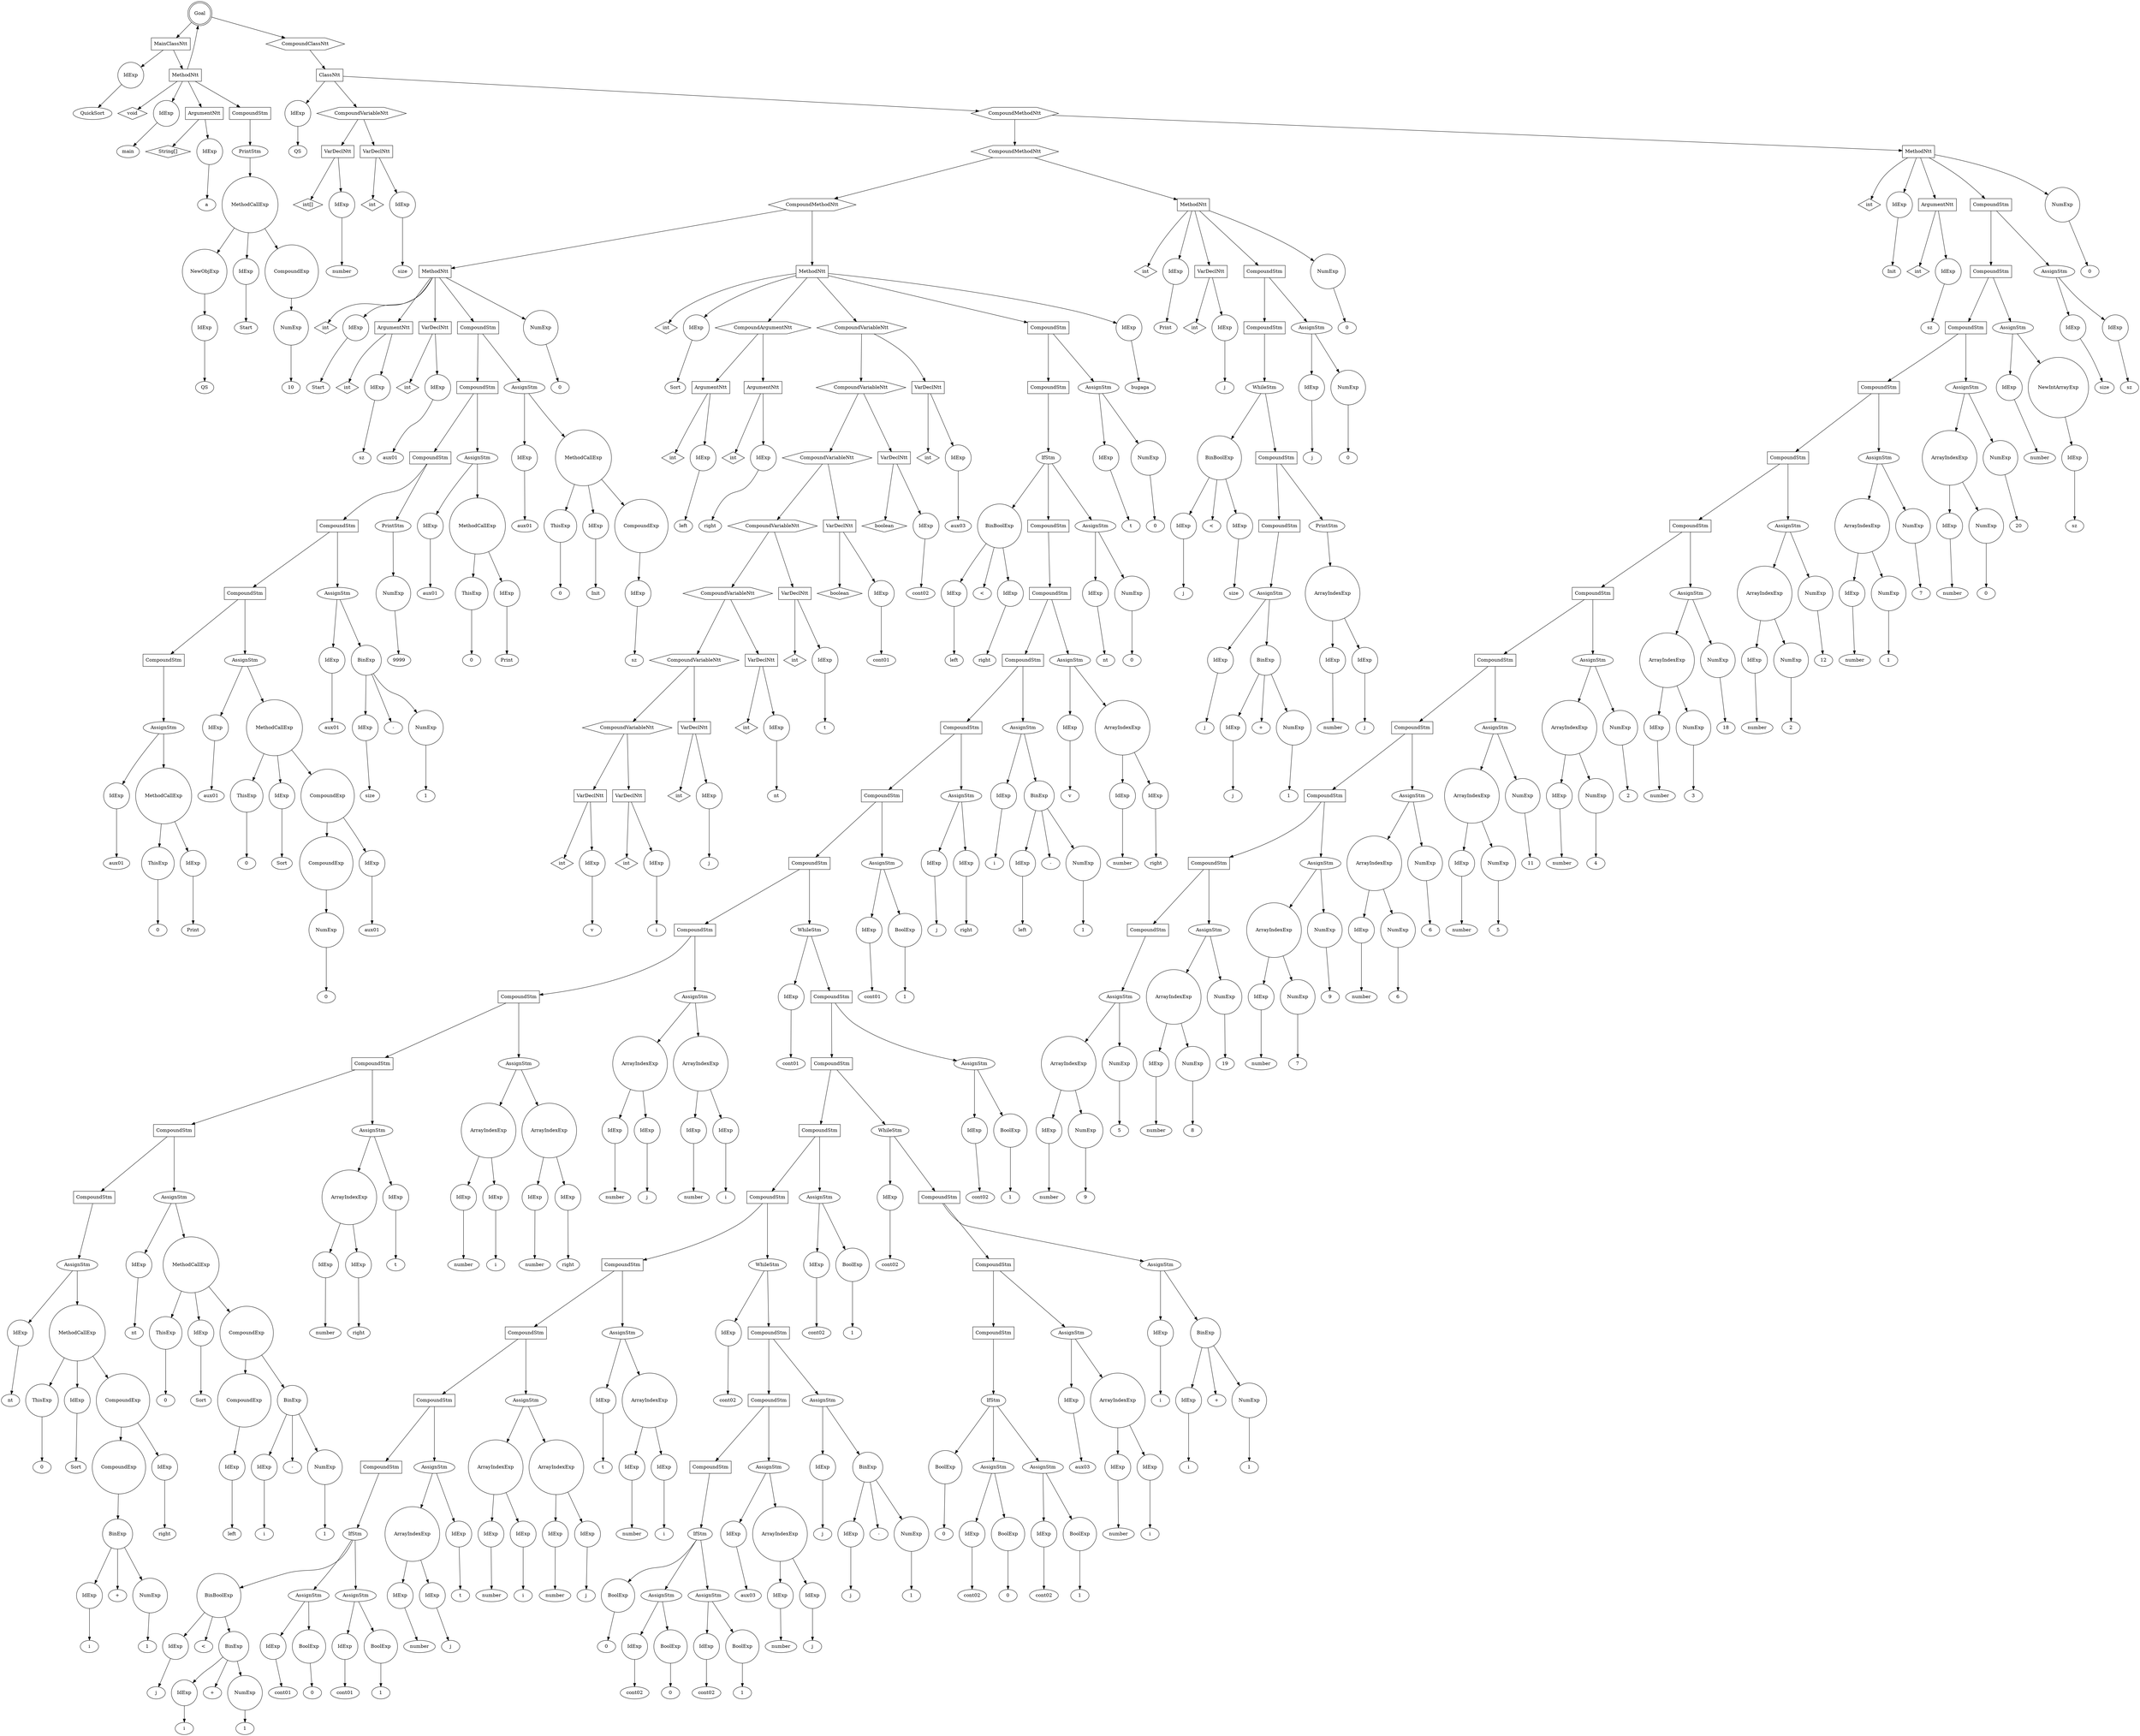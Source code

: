 digraph my_graph {
-1261416560;
-1261416560[label = "Goal", shape = "doublecircle"];
-1261416560->-1261434512;
-1261434512[label = "MainClassNtt", shape = "box"];
-1261434512->-1261434080
-1261434080[label = "IdExp", shape = "circle"];
-1261434080->-1261434064;
-1261434064[label = "QuickSort"];
-1261434512->-1250949296;
-1250949296[label = "MethodNtt", shape = "box"];
-1250949296->-1261434560;
-1261434560[label = "void", shape = "diamond" ];
-1250949296->-1261434608
-1261434608[label = "IdExp", shape = "circle"];
-1261434608->-1261434592;
-1261434592[label = "main"];
-1250949296->-1261434704;
-1261434704[label = "ArgumentNtt", shape = "box"];
-1261434704->-1261434656;
-1261434656[label = "String[]", shape = "diamond" ];
-1261434704->-1261434128
-1261434128[label = "IdExp", shape = "circle"];
-1261434128->-1261434112;
-1261434112[label = "a"];
-1250949296->-1261434464;
-1261434464[label = "CompoundStm", shape = "polygon"];
-1261434464->-1259338736;
-1259338736[label = "PrintStm", shape = "ellipse"];
-1259338736->-1261434416
-1261434416[label = "MethodCallExp", shape = "circle"];
-1261434416->-1261434224
-1261434224[label = "NewObjExp", shape = "circle"];
-1261434224->-1261434176
-1261434176[label = "IdExp", shape = "circle"];
-1261434176->-1261434160;
-1261434160[label = "QS"];
-1261434416->-1261434272
-1261434272[label = "IdExp", shape = "circle"];
-1261434272->-1261434256;
-1261434256[label = "Start"];
-1261434416->-1261434368;
-1261434368[label = "CompoundExp", shape = "circle"];
-1261434368->-1261434320
-1261434320[label = "NumExp", shape = "circle"];
-1261434320->-1261434304;
-1261434304[label = "10"];
-1250949296->-1261416560->-1261416512;
-1261416512[label = "CompoundClassNtt", shape = "hexagon"];
-1261416512->-1261416464;
-1261416464[label = "ClassNtt", shape = "box"];
-1261416464->-1261434896
-1261434896[label = "IdExp", shape = "circle"];
-1261434896->-1261434880;
-1261434880[label = "QS"];
-1261416464->-1261435280;
-1261435280[label = "CompoundVariableNtt", shape = "hexagon"];
-1261435280->-1261435040;
-1261435040[label = "VarDeclNtt", shape = "box"];
-1261435040->-1261434944;
-1261434944[label = "int[]", shape = "diamond" ];
-1261435040->-1261434992
-1261434992[label = "IdExp", shape = "circle"];
-1261434992->-1261434976;
-1261434976[label = "number"];
-1261435280->-1261435232;
-1261435232[label = "VarDeclNtt", shape = "box"];
-1261435232->-1261435136;
-1261435136[label = "int", shape = "diamond" ];
-1261435232->-1261435184
-1261435184[label = "IdExp", shape = "circle"];
-1261435184->-1261435168;
-1261435168[label = "size"];
-1261416464->-1261416416;
-1261416416[label = "CompoundMethodNtt", shape = "hexagon"];
-1261416416->-1261418864;
-1261418864[label = "CompoundMethodNtt", shape = "hexagon"];
-1261418864->-1261423712;
-1261423712[label = "CompoundMethodNtt", shape = "hexagon"];
-1261423712->-1250949808;
-1250949808[label = "MethodNtt", shape = "box"];
-1250949808->-1261435328;
-1261435328[label = "int", shape = "diamond" ];
-1250949808->-1261435376
-1261435376[label = "IdExp", shape = "circle"];
-1261435376->-1261435360;
-1261435360[label = "Start"];
-1250949808->-1261435520;
-1261435520[label = "ArgumentNtt", shape = "box"];
-1261435520->-1261435424;
-1261435424[label = "int", shape = "diamond" ];
-1261435520->-1261435472
-1261435472[label = "IdExp", shape = "circle"];
-1261435472->-1261435456;
-1261435456[label = "sz"];
-1250949808->-1261435712;
-1261435712[label = "VarDeclNtt", shape = "box"];
-1261435712->-1261435616;
-1261435616[label = "int", shape = "diamond" ];
-1261435712->-1261435664
-1261435664[label = "IdExp", shape = "circle"];
-1261435664->-1261435648;
-1261435648[label = "aux01"];
-1250949808->-1261431440;
-1261431440[label = "CompoundStm", shape = "polygon"];
-1261431440->-1261431392;
-1261431392[label = "CompoundStm", shape = "polygon"];
-1261431392->-1261431344;
-1261431344[label = "CompoundStm", shape = "polygon"];
-1261431344->-1261431296;
-1261431296[label = "CompoundStm", shape = "polygon"];
-1261431296->-1261431248;
-1261431248[label = "CompoundStm", shape = "polygon"];
-1261431248->-1261431200;
-1261431200[label = "CompoundStm", shape = "polygon"];
-1261431200->-1261431152;
-1261431152[label = "AssignStm", shape = "ellipse"];
-1261431152->-1261430960
-1261430960[label = "IdExp", shape = "circle"];
-1261430960->-1261430944;
-1261430944[label = "aux01"];
-1261431152->-1261431104
-1261431104[label = "MethodCallExp", shape = "circle"];
-1261431104->-1261431008
-1261431008[label = "ThisExp", shape = "circle"];
-1261431008->-1261430992;
-1261430992[label = "0"];
-1261431104->-1261431056
-1261431056[label = "IdExp", shape = "circle"];
-1261431056->-1261431040;
-1261431040[label = "Print"];
-1261431248->-1261430912;
-1261430912[label = "AssignStm", shape = "ellipse"];
-1261430912->-1261436672
-1261436672[label = "IdExp", shape = "circle"];
-1261436672->-1261436656;
-1261436656[label = "aux01"];
-1261430912->-1261430864
-1261430864[label = "MethodCallExp", shape = "circle"];
-1261430864->-1261436720
-1261436720[label = "ThisExp", shape = "circle"];
-1261436720->-1261436704;
-1261436704[label = "0"];
-1261430864->-1261436768
-1261436768[label = "IdExp", shape = "circle"];
-1261436768->-1261436752;
-1261436752[label = "Sort"];
-1261430864->-1261430816;
-1261430816[label = "CompoundExp", shape = "circle"];
-1261430816->-1261436864;
-1261436864[label = "CompoundExp", shape = "circle"];
-1261436864->-1261436816
-1261436816[label = "NumExp", shape = "circle"];
-1261436816->-1261436800;
-1261436800[label = "0"];
-1261430816->-1261436912
-1261436912[label = "IdExp", shape = "circle"];
-1261436912->-1261436896;
-1261436896[label = "aux01"];
-1261431296->-1261436624;
-1261436624[label = "AssignStm", shape = "ellipse"];
-1261436624->-1261436432
-1261436432[label = "IdExp", shape = "circle"];
-1261436432->-1261436416;
-1261436416[label = "aux01"];
-1261436624->-1261436576;
-1261436576[label = "BinExp", shape = "circle"];
-1261436576->-1261436480
-1261436480[label = "IdExp", shape = "circle"];
-1261436480->-1261436464;
-1261436464[label = "size"];
-1261436576->-1261436552;
-1261436552[label = "-" ];
-1261436576->-1261436528
-1261436528[label = "NumExp", shape = "circle"];
-1261436528->-1261436512;
-1261436512[label = "1"];
-1261431344->-1259339600;
-1259339600[label = "PrintStm", shape = "ellipse"];
-1259339600->-1261436384
-1261436384[label = "NumExp", shape = "circle"];
-1261436384->-1261436368;
-1261436368[label = "9999"];
-1261431392->-1261436336;
-1261436336[label = "AssignStm", shape = "ellipse"];
-1261436336->-1261436144
-1261436144[label = "IdExp", shape = "circle"];
-1261436144->-1261436128;
-1261436128[label = "aux01"];
-1261436336->-1261436288
-1261436288[label = "MethodCallExp", shape = "circle"];
-1261436288->-1261436192
-1261436192[label = "ThisExp", shape = "circle"];
-1261436192->-1261436176;
-1261436176[label = "0"];
-1261436288->-1261436240
-1261436240[label = "IdExp", shape = "circle"];
-1261436240->-1261436224;
-1261436224[label = "Print"];
-1261431440->-1261436096;
-1261436096[label = "AssignStm", shape = "ellipse"];
-1261436096->-1261435808
-1261435808[label = "IdExp", shape = "circle"];
-1261435808->-1261435792;
-1261435792[label = "aux01"];
-1261436096->-1261436048
-1261436048[label = "MethodCallExp", shape = "circle"];
-1261436048->-1261435856
-1261435856[label = "ThisExp", shape = "circle"];
-1261435856->-1261435840;
-1261435840[label = "0"];
-1261436048->-1261435904
-1261435904[label = "IdExp", shape = "circle"];
-1261435904->-1261435888;
-1261435888[label = "Init"];
-1261436048->-1261436000;
-1261436000[label = "CompoundExp", shape = "circle"];
-1261436000->-1261435952
-1261435952[label = "IdExp", shape = "circle"];
-1261435952->-1261435936;
-1261435936[label = "sz"];
-1250949808->-1261431488
-1261431488[label = "NumExp", shape = "circle"];
-1261431488->-1261431472;
-1261431472[label = "0"];
-1261423712->-1250950576;
-1250950576[label = "MethodNtt", shape = "box"];
-1250950576->-1261431584;
-1261431584[label = "int", shape = "diamond" ];
-1250950576->-1261431632
-1261431632[label = "IdExp", shape = "circle"];
-1261431632->-1261431616;
-1261431616[label = "Sort"];
-1250950576->-1261432016;
-1261432016[label = "CompoundArgumentNtt", shape = "hexagon"];
-1261432016->-1261431776;
-1261431776[label = "ArgumentNtt", shape = "box"];
-1261431776->-1261431680;
-1261431680[label = "int", shape = "diamond" ];
-1261431776->-1261431728
-1261431728[label = "IdExp", shape = "circle"];
-1261431728->-1261431712;
-1261431712[label = "left"];
-1261432016->-1261431968;
-1261431968[label = "ArgumentNtt", shape = "box"];
-1261431968->-1261431872;
-1261431872[label = "int", shape = "diamond" ];
-1261431968->-1261431920
-1261431920[label = "IdExp", shape = "circle"];
-1261431920->-1261431904;
-1261431904[label = "right"];
-1250950576->-1261433552;
-1261433552[label = "CompoundVariableNtt", shape = "hexagon"];
-1261433552->-1261433360;
-1261433360[label = "CompoundVariableNtt", shape = "hexagon"];
-1261433360->-1261433168;
-1261433168[label = "CompoundVariableNtt", shape = "hexagon"];
-1261433168->-1261432976;
-1261432976[label = "CompoundVariableNtt", shape = "hexagon"];
-1261432976->-1261432784;
-1261432784[label = "CompoundVariableNtt", shape = "hexagon"];
-1261432784->-1261432592;
-1261432592[label = "CompoundVariableNtt", shape = "hexagon"];
-1261432592->-1261432400;
-1261432400[label = "CompoundVariableNtt", shape = "hexagon"];
-1261432400->-1261432160;
-1261432160[label = "VarDeclNtt", shape = "box"];
-1261432160->-1261432064;
-1261432064[label = "int", shape = "diamond" ];
-1261432160->-1261432112
-1261432112[label = "IdExp", shape = "circle"];
-1261432112->-1261432096;
-1261432096[label = "v"];
-1261432400->-1261432352;
-1261432352[label = "VarDeclNtt", shape = "box"];
-1261432352->-1261432256;
-1261432256[label = "int", shape = "diamond" ];
-1261432352->-1261432304
-1261432304[label = "IdExp", shape = "circle"];
-1261432304->-1261432288;
-1261432288[label = "i"];
-1261432592->-1261432544;
-1261432544[label = "VarDeclNtt", shape = "box"];
-1261432544->-1261432448;
-1261432448[label = "int", shape = "diamond" ];
-1261432544->-1261432496
-1261432496[label = "IdExp", shape = "circle"];
-1261432496->-1261432480;
-1261432480[label = "j"];
-1261432784->-1261432736;
-1261432736[label = "VarDeclNtt", shape = "box"];
-1261432736->-1261432640;
-1261432640[label = "int", shape = "diamond" ];
-1261432736->-1261432688
-1261432688[label = "IdExp", shape = "circle"];
-1261432688->-1261432672;
-1261432672[label = "nt"];
-1261432976->-1261432928;
-1261432928[label = "VarDeclNtt", shape = "box"];
-1261432928->-1261432832;
-1261432832[label = "int", shape = "diamond" ];
-1261432928->-1261432880
-1261432880[label = "IdExp", shape = "circle"];
-1261432880->-1261432864;
-1261432864[label = "t"];
-1261433168->-1261433120;
-1261433120[label = "VarDeclNtt", shape = "box"];
-1261433120->-1261433024;
-1261433024[label = "boolean", shape = "diamond" ];
-1261433120->-1261433072
-1261433072[label = "IdExp", shape = "circle"];
-1261433072->-1261433056;
-1261433056[label = "cont01"];
-1261433360->-1261433312;
-1261433312[label = "VarDeclNtt", shape = "box"];
-1261433312->-1261433216;
-1261433216[label = "boolean", shape = "diamond" ];
-1261433312->-1261433264
-1261433264[label = "IdExp", shape = "circle"];
-1261433264->-1261433248;
-1261433248[label = "cont02"];
-1261433552->-1261433504;
-1261433504[label = "VarDeclNtt", shape = "box"];
-1261433504->-1261433408;
-1261433408[label = "int", shape = "diamond" ];
-1261433504->-1261433456
-1261433456[label = "IdExp", shape = "circle"];
-1261433456->-1261433440;
-1261433440[label = "aux03"];
-1250950576->-1261423616;
-1261423616[label = "CompoundStm", shape = "polygon"];
-1261423616->-1261423568;
-1261423568[label = "CompoundStm", shape = "polygon"];
-1261423568->-1261423520;
-1261423520[label = "IfStm", shape = "ellipse"];
-1261423520->-1261433840;
-1261433840[label = "BinBoolExp", shape = "circle"];
-1261433840->-1261433744
-1261433744[label = "IdExp", shape = "circle"];
-1261433744->-1261433728;
-1261433728[label = "left"];
-1261433840->-1261433816;
-1261433816[label = "<" ];
-1261433840->-1261433792
-1261433792[label = "IdExp", shape = "circle"];
-1261433792->-1261433776;
-1261433776[label = "right"];
-1261423520->-1261423328;
-1261423328[label = "CompoundStm", shape = "polygon"];
-1261423328->-1261423280;
-1261423280[label = "CompoundStm", shape = "polygon"];
-1261423280->-1261423232;
-1261423232[label = "CompoundStm", shape = "polygon"];
-1261423232->-1261423184;
-1261423184[label = "CompoundStm", shape = "polygon"];
-1261423184->-1261423136;
-1261423136[label = "CompoundStm", shape = "polygon"];
-1261423136->-1261423088;
-1261423088[label = "CompoundStm", shape = "polygon"];
-1261423088->-1261423040;
-1261423040[label = "CompoundStm", shape = "polygon"];
-1261423040->-1261422992;
-1261422992[label = "CompoundStm", shape = "polygon"];
-1261422992->-1261422944;
-1261422944[label = "CompoundStm", shape = "polygon"];
-1261422944->-1261422896;
-1261422896[label = "CompoundStm", shape = "polygon"];
-1261422896->-1261422848;
-1261422848[label = "CompoundStm", shape = "polygon"];
-1261422848->-1261422800;
-1261422800[label = "AssignStm", shape = "ellipse"];
-1261422800->-1261422320
-1261422320[label = "IdExp", shape = "circle"];
-1261422320->-1261422304;
-1261422304[label = "nt"];
-1261422800->-1261422752
-1261422752[label = "MethodCallExp", shape = "circle"];
-1261422752->-1261422368
-1261422368[label = "ThisExp", shape = "circle"];
-1261422368->-1261422352;
-1261422352[label = "0"];
-1261422752->-1261422416
-1261422416[label = "IdExp", shape = "circle"];
-1261422416->-1261422400;
-1261422400[label = "Sort"];
-1261422752->-1261422704;
-1261422704[label = "CompoundExp", shape = "circle"];
-1261422704->-1261422608;
-1261422608[label = "CompoundExp", shape = "circle"];
-1261422608->-1261422560;
-1261422560[label = "BinExp", shape = "circle"];
-1261422560->-1261422464
-1261422464[label = "IdExp", shape = "circle"];
-1261422464->-1261422448;
-1261422448[label = "i"];
-1261422560->-1261422536;
-1261422536[label = "+" ];
-1261422560->-1261422512
-1261422512[label = "NumExp", shape = "circle"];
-1261422512->-1261422496;
-1261422496[label = "1"];
-1261422704->-1261422656
-1261422656[label = "IdExp", shape = "circle"];
-1261422656->-1261422640;
-1261422640[label = "right"];
-1261422896->-1261422272;
-1261422272[label = "AssignStm", shape = "ellipse"];
-1261422272->-1261421792
-1261421792[label = "IdExp", shape = "circle"];
-1261421792->-1261421776;
-1261421776[label = "nt"];
-1261422272->-1261422224
-1261422224[label = "MethodCallExp", shape = "circle"];
-1261422224->-1261421840
-1261421840[label = "ThisExp", shape = "circle"];
-1261421840->-1261421824;
-1261421824[label = "0"];
-1261422224->-1261421888
-1261421888[label = "IdExp", shape = "circle"];
-1261421888->-1261421872;
-1261421872[label = "Sort"];
-1261422224->-1261422176;
-1261422176[label = "CompoundExp", shape = "circle"];
-1261422176->-1261421984;
-1261421984[label = "CompoundExp", shape = "circle"];
-1261421984->-1261421936
-1261421936[label = "IdExp", shape = "circle"];
-1261421936->-1261421920;
-1261421920[label = "left"];
-1261422176->-1261422128;
-1261422128[label = "BinExp", shape = "circle"];
-1261422128->-1261422032
-1261422032[label = "IdExp", shape = "circle"];
-1261422032->-1261422016;
-1261422016[label = "i"];
-1261422128->-1261422104;
-1261422104[label = "-" ];
-1261422128->-1261422080
-1261422080[label = "NumExp", shape = "circle"];
-1261422080->-1261422064;
-1261422064[label = "1"];
-1261422944->-1261421744;
-1261421744[label = "AssignStm", shape = "ellipse"];
-1261421744->-1261421648
-1261421648[label = "ArrayIndexExp", shape = "circle"];
-1261421648->-1261427696
-1261427696[label = "IdExp", shape = "circle"];
-1261427696->-1261427680;
-1261427680[label = "number"];
-1261421648->-1261421600
-1261421600[label = "IdExp", shape = "circle"];
-1261421600->-1261421584;
-1261421584[label = "right"];
-1261421744->-1261421696
-1261421696[label = "IdExp", shape = "circle"];
-1261421696->-1261421680;
-1261421680[label = "t"];
-1261422992->-1261427648;
-1261427648[label = "AssignStm", shape = "ellipse"];
-1261427648->-1261427456
-1261427456[label = "ArrayIndexExp", shape = "circle"];
-1261427456->-1261427360
-1261427360[label = "IdExp", shape = "circle"];
-1261427360->-1261427344;
-1261427344[label = "number"];
-1261427456->-1261427408
-1261427408[label = "IdExp", shape = "circle"];
-1261427408->-1261427392;
-1261427392[label = "i"];
-1261427648->-1261427600
-1261427600[label = "ArrayIndexExp", shape = "circle"];
-1261427600->-1261427504
-1261427504[label = "IdExp", shape = "circle"];
-1261427504->-1261427488;
-1261427488[label = "number"];
-1261427600->-1261427552
-1261427552[label = "IdExp", shape = "circle"];
-1261427552->-1261427536;
-1261427536[label = "right"];
-1261423040->-1261427312;
-1261427312[label = "AssignStm", shape = "ellipse"];
-1261427312->-1261427120
-1261427120[label = "ArrayIndexExp", shape = "circle"];
-1261427120->-1261427024
-1261427024[label = "IdExp", shape = "circle"];
-1261427024->-1261427008;
-1261427008[label = "number"];
-1261427120->-1261427072
-1261427072[label = "IdExp", shape = "circle"];
-1261427072->-1261427056;
-1261427056[label = "j"];
-1261427312->-1261427264
-1261427264[label = "ArrayIndexExp", shape = "circle"];
-1261427264->-1261427168
-1261427168[label = "IdExp", shape = "circle"];
-1261427168->-1261427152;
-1261427152[label = "number"];
-1261427264->-1261427216
-1261427216[label = "IdExp", shape = "circle"];
-1261427216->-1261427200;
-1261427200[label = "i"];
-1261423088->-1261426976;
-1261426976[label = "WhileStm", shape = "ellipse"];
-1261426976->-1261428512
-1261428512[label = "IdExp", shape = "circle"];
-1261428512->-1261428496;
-1261428496[label = "cont01"];
-1261426976->-1261426928;
-1261426928[label = "CompoundStm", shape = "polygon"];
-1261426928->-1261426880;
-1261426880[label = "CompoundStm", shape = "polygon"];
-1261426880->-1261426832;
-1261426832[label = "CompoundStm", shape = "polygon"];
-1261426832->-1261426784;
-1261426784[label = "CompoundStm", shape = "polygon"];
-1261426784->-1261426736;
-1261426736[label = "CompoundStm", shape = "polygon"];
-1261426736->-1261426688;
-1261426688[label = "CompoundStm", shape = "polygon"];
-1261426688->-1261426640;
-1261426640[label = "CompoundStm", shape = "polygon"];
-1261426640->-1261426592;
-1261426592[label = "CompoundStm", shape = "polygon"];
-1261426592->-1261426544;
-1261426544[label = "IfStm", shape = "ellipse"];
-1261426544->-1261426208;
-1261426208[label = "BinBoolExp", shape = "circle"];
-1261426208->-1261426016
-1261426016[label = "IdExp", shape = "circle"];
-1261426016->-1261426000;
-1261426000[label = "j"];
-1261426208->-1261426184;
-1261426184[label = "<" ];
-1261426208->-1261426160;
-1261426160[label = "BinExp", shape = "circle"];
-1261426160->-1261426064
-1261426064[label = "IdExp", shape = "circle"];
-1261426064->-1261426048;
-1261426048[label = "i"];
-1261426160->-1261426136;
-1261426136[label = "+" ];
-1261426160->-1261426112
-1261426112[label = "NumExp", shape = "circle"];
-1261426112->-1261426096;
-1261426096[label = "1"];
-1261426544->-1261426352;
-1261426352[label = "AssignStm", shape = "ellipse"];
-1261426352->-1261426256
-1261426256[label = "IdExp", shape = "circle"];
-1261426256->-1261426240;
-1261426240[label = "cont01"];
-1261426352->-1261426304
-1261426304[label = "BoolExp", shape = "circle"];
-1261426304->-1261426288;
-1261426288[label = "0"];
-1261426544->-1261426496;
-1261426496[label = "AssignStm", shape = "ellipse"];
-1261426496->-1261426400
-1261426400[label = "IdExp", shape = "circle"];
-1261426400->-1261426384;
-1261426384[label = "cont01"];
-1261426496->-1261426448
-1261426448[label = "BoolExp", shape = "circle"];
-1261426448->-1261426432;
-1261426432[label = "1"];
-1261426640->-1261425968;
-1261425968[label = "AssignStm", shape = "ellipse"];
-1261425968->-1261425872
-1261425872[label = "ArrayIndexExp", shape = "circle"];
-1261425872->-1261425776
-1261425776[label = "IdExp", shape = "circle"];
-1261425776->-1261425760;
-1261425760[label = "number"];
-1261425872->-1261425824
-1261425824[label = "IdExp", shape = "circle"];
-1261425824->-1261425808;
-1261425808[label = "j"];
-1261425968->-1261425920
-1261425920[label = "IdExp", shape = "circle"];
-1261425920->-1261425904;
-1261425904[label = "t"];
-1261426688->-1261425728;
-1261425728[label = "AssignStm", shape = "ellipse"];
-1261425728->-1261425536
-1261425536[label = "ArrayIndexExp", shape = "circle"];
-1261425536->-1261425440
-1261425440[label = "IdExp", shape = "circle"];
-1261425440->-1261425424;
-1261425424[label = "number"];
-1261425536->-1261425488
-1261425488[label = "IdExp", shape = "circle"];
-1261425488->-1261425472;
-1261425472[label = "i"];
-1261425728->-1261425680
-1261425680[label = "ArrayIndexExp", shape = "circle"];
-1261425680->-1261425584
-1261425584[label = "IdExp", shape = "circle"];
-1261425584->-1261425568;
-1261425568[label = "number"];
-1261425680->-1261425632
-1261425632[label = "IdExp", shape = "circle"];
-1261425632->-1261425616;
-1261425616[label = "j"];
-1261426736->-1261425392;
-1261425392[label = "AssignStm", shape = "ellipse"];
-1261425392->-1261425200
-1261425200[label = "IdExp", shape = "circle"];
-1261425200->-1261425184;
-1261425184[label = "t"];
-1261425392->-1261425344
-1261425344[label = "ArrayIndexExp", shape = "circle"];
-1261425344->-1261425248
-1261425248[label = "IdExp", shape = "circle"];
-1261425248->-1261425232;
-1261425232[label = "number"];
-1261425344->-1261425296
-1261425296[label = "IdExp", shape = "circle"];
-1261425296->-1261425280;
-1261425280[label = "i"];
-1261426784->-1261425152;
-1261425152[label = "WhileStm", shape = "ellipse"];
-1261425152->-1261430096
-1261430096[label = "IdExp", shape = "circle"];
-1261430096->-1261430080;
-1261430080[label = "cont02"];
-1261425152->-1261425104;
-1261425104[label = "CompoundStm", shape = "polygon"];
-1261425104->-1261425056;
-1261425056[label = "CompoundStm", shape = "polygon"];
-1261425056->-1261425008;
-1261425008[label = "CompoundStm", shape = "polygon"];
-1261425008->-1261424960;
-1261424960[label = "IfStm", shape = "ellipse"];
-1261424960->-1261430768
-1261430768[label = "BoolExp", shape = "circle"];
-1261430768->-1261430752;
-1261430752[label = "0"];
-1261424960->-1261424768;
-1261424768[label = "AssignStm", shape = "ellipse"];
-1261424768->-1261424672
-1261424672[label = "IdExp", shape = "circle"];
-1261424672->-1261424656;
-1261424656[label = "cont02"];
-1261424768->-1261424720
-1261424720[label = "BoolExp", shape = "circle"];
-1261424720->-1261424704;
-1261424704[label = "0"];
-1261424960->-1261424912;
-1261424912[label = "AssignStm", shape = "ellipse"];
-1261424912->-1261424816
-1261424816[label = "IdExp", shape = "circle"];
-1261424816->-1261424800;
-1261424800[label = "cont02"];
-1261424912->-1261424864
-1261424864[label = "BoolExp", shape = "circle"];
-1261424864->-1261424848;
-1261424848[label = "1"];
-1261425056->-1261430576;
-1261430576[label = "AssignStm", shape = "ellipse"];
-1261430576->-1261430384
-1261430384[label = "IdExp", shape = "circle"];
-1261430384->-1261430368;
-1261430368[label = "aux03"];
-1261430576->-1261430528
-1261430528[label = "ArrayIndexExp", shape = "circle"];
-1261430528->-1261430432
-1261430432[label = "IdExp", shape = "circle"];
-1261430432->-1261430416;
-1261430416[label = "number"];
-1261430528->-1261430480
-1261430480[label = "IdExp", shape = "circle"];
-1261430480->-1261430464;
-1261430464[label = "j"];
-1261425104->-1261430336;
-1261430336[label = "AssignStm", shape = "ellipse"];
-1261430336->-1261430144
-1261430144[label = "IdExp", shape = "circle"];
-1261430144->-1261430128;
-1261430128[label = "j"];
-1261430336->-1261430288;
-1261430288[label = "BinExp", shape = "circle"];
-1261430288->-1261430192
-1261430192[label = "IdExp", shape = "circle"];
-1261430192->-1261430176;
-1261430176[label = "j"];
-1261430288->-1261430264;
-1261430264[label = "-" ];
-1261430288->-1261430240
-1261430240[label = "NumExp", shape = "circle"];
-1261430240->-1261430224;
-1261430224[label = "1"];
-1261426832->-1261430048;
-1261430048[label = "AssignStm", shape = "ellipse"];
-1261430048->-1261429952
-1261429952[label = "IdExp", shape = "circle"];
-1261429952->-1261429936;
-1261429936[label = "cont02"];
-1261430048->-1261430000
-1261430000[label = "BoolExp", shape = "circle"];
-1261430000->-1261429984;
-1261429984[label = "1"];
-1261426880->-1261429904;
-1261429904[label = "WhileStm", shape = "ellipse"];
-1261429904->-1261428704
-1261428704[label = "IdExp", shape = "circle"];
-1261428704->-1261428688;
-1261428688[label = "cont02"];
-1261429904->-1261429856;
-1261429856[label = "CompoundStm", shape = "polygon"];
-1261429856->-1261429808;
-1261429808[label = "CompoundStm", shape = "polygon"];
-1261429808->-1261429760;
-1261429760[label = "CompoundStm", shape = "polygon"];
-1261429760->-1261429712;
-1261429712[label = "IfStm", shape = "ellipse"];
-1261429712->-1261429376
-1261429376[label = "BoolExp", shape = "circle"];
-1261429376->-1261429360;
-1261429360[label = "0"];
-1261429712->-1261429520;
-1261429520[label = "AssignStm", shape = "ellipse"];
-1261429520->-1261429424
-1261429424[label = "IdExp", shape = "circle"];
-1261429424->-1261429408;
-1261429408[label = "cont02"];
-1261429520->-1261429472
-1261429472[label = "BoolExp", shape = "circle"];
-1261429472->-1261429456;
-1261429456[label = "0"];
-1261429712->-1261429664;
-1261429664[label = "AssignStm", shape = "ellipse"];
-1261429664->-1261429568
-1261429568[label = "IdExp", shape = "circle"];
-1261429568->-1261429552;
-1261429552[label = "cont02"];
-1261429664->-1261429616
-1261429616[label = "BoolExp", shape = "circle"];
-1261429616->-1261429600;
-1261429600[label = "1"];
-1261429808->-1261429184;
-1261429184[label = "AssignStm", shape = "ellipse"];
-1261429184->-1261428992
-1261428992[label = "IdExp", shape = "circle"];
-1261428992->-1261428976;
-1261428976[label = "aux03"];
-1261429184->-1261429136
-1261429136[label = "ArrayIndexExp", shape = "circle"];
-1261429136->-1261429040
-1261429040[label = "IdExp", shape = "circle"];
-1261429040->-1261429024;
-1261429024[label = "number"];
-1261429136->-1261429088
-1261429088[label = "IdExp", shape = "circle"];
-1261429088->-1261429072;
-1261429072[label = "i"];
-1261429856->-1261428944;
-1261428944[label = "AssignStm", shape = "ellipse"];
-1261428944->-1261428752
-1261428752[label = "IdExp", shape = "circle"];
-1261428752->-1261428736;
-1261428736[label = "i"];
-1261428944->-1261428896;
-1261428896[label = "BinExp", shape = "circle"];
-1261428896->-1261428800
-1261428800[label = "IdExp", shape = "circle"];
-1261428800->-1261428784;
-1261428784[label = "i"];
-1261428896->-1261428872;
-1261428872[label = "+" ];
-1261428896->-1261428848
-1261428848[label = "NumExp", shape = "circle"];
-1261428848->-1261428832;
-1261428832[label = "1"];
-1261426928->-1261428656;
-1261428656[label = "AssignStm", shape = "ellipse"];
-1261428656->-1261428560
-1261428560[label = "IdExp", shape = "circle"];
-1261428560->-1261428544;
-1261428544[label = "cont02"];
-1261428656->-1261428608
-1261428608[label = "BoolExp", shape = "circle"];
-1261428608->-1261428592;
-1261428592[label = "1"];
-1261423136->-1261428464;
-1261428464[label = "AssignStm", shape = "ellipse"];
-1261428464->-1261428368
-1261428368[label = "IdExp", shape = "circle"];
-1261428368->-1261428352;
-1261428352[label = "cont01"];
-1261428464->-1261428416
-1261428416[label = "BoolExp", shape = "circle"];
-1261428416->-1261428400;
-1261428400[label = "1"];
-1261423184->-1261428320;
-1261428320[label = "AssignStm", shape = "ellipse"];
-1261428320->-1261428224
-1261428224[label = "IdExp", shape = "circle"];
-1261428224->-1261428208;
-1261428208[label = "j"];
-1261428320->-1261428272
-1261428272[label = "IdExp", shape = "circle"];
-1261428272->-1261428256;
-1261428256[label = "right"];
-1261423232->-1261428176;
-1261428176[label = "AssignStm", shape = "ellipse"];
-1261428176->-1261427984
-1261427984[label = "IdExp", shape = "circle"];
-1261427984->-1261427968;
-1261427968[label = "i"];
-1261428176->-1261428128;
-1261428128[label = "BinExp", shape = "circle"];
-1261428128->-1261428032
-1261428032[label = "IdExp", shape = "circle"];
-1261428032->-1261428016;
-1261428016[label = "left"];
-1261428128->-1261428104;
-1261428104[label = "-" ];
-1261428128->-1261428080
-1261428080[label = "NumExp", shape = "circle"];
-1261428080->-1261428064;
-1261428064[label = "1"];
-1261423280->-1261427936;
-1261427936[label = "AssignStm", shape = "ellipse"];
-1261427936->-1261427744
-1261427744[label = "IdExp", shape = "circle"];
-1261427744->-1261427728;
-1261427728[label = "v"];
-1261427936->-1261427888
-1261427888[label = "ArrayIndexExp", shape = "circle"];
-1261427888->-1261427792
-1261427792[label = "IdExp", shape = "circle"];
-1261427792->-1261427776;
-1261427776[label = "number"];
-1261427888->-1261427840
-1261427840[label = "IdExp", shape = "circle"];
-1261427840->-1261427824;
-1261427824[label = "right"];
-1261423520->-1261423472;
-1261423472[label = "AssignStm", shape = "ellipse"];
-1261423472->-1261423376
-1261423376[label = "IdExp", shape = "circle"];
-1261423376->-1261423360;
-1261423360[label = "nt"];
-1261423472->-1261423424
-1261423424[label = "NumExp", shape = "circle"];
-1261423424->-1261423408;
-1261423408[label = "0"];
-1261423616->-1261433696;
-1261433696[label = "AssignStm", shape = "ellipse"];
-1261433696->-1261433600
-1261433600[label = "IdExp", shape = "circle"];
-1261433600->-1261433584;
-1261433584[label = "t"];
-1261433696->-1261433648
-1261433648[label = "NumExp", shape = "circle"];
-1261433648->-1261433632;
-1261433632[label = "0"];
-1250950576->-1261423664
-1261423664[label = "IdExp", shape = "circle"];
-1261423664->-1261423648;
-1261423648[label = "bugaga"];
-1261418864->-1250950640;
-1250950640[label = "MethodNtt", shape = "box"];
-1250950640->-1261423760;
-1261423760[label = "int", shape = "diamond" ];
-1250950640->-1261423808
-1261423808[label = "IdExp", shape = "circle"];
-1261423808->-1261423792;
-1261423792[label = "Print"];
-1250950640->-1261423952;
-1261423952[label = "VarDeclNtt", shape = "box"];
-1261423952->-1261423856;
-1261423856[label = "int", shape = "diamond" ];
-1261423952->-1261423904
-1261423904[label = "IdExp", shape = "circle"];
-1261423904->-1261423888;
-1261423888[label = "j"];
-1250950640->-1261418768;
-1261418768[label = "CompoundStm", shape = "polygon"];
-1261418768->-1261418720;
-1261418720[label = "CompoundStm", shape = "polygon"];
-1261418720->-1261418672;
-1261418672[label = "WhileStm", shape = "ellipse"];
-1261418672->-1261424288;
-1261424288[label = "BinBoolExp", shape = "circle"];
-1261424288->-1261424192
-1261424192[label = "IdExp", shape = "circle"];
-1261424192->-1261424176;
-1261424176[label = "j"];
-1261424288->-1261424264;
-1261424264[label = "<" ];
-1261424288->-1261424240
-1261424240[label = "IdExp", shape = "circle"];
-1261424240->-1261424224;
-1261424224[label = "size"];
-1261418672->-1261418624;
-1261418624[label = "CompoundStm", shape = "polygon"];
-1261418624->-1261418576;
-1261418576[label = "CompoundStm", shape = "polygon"];
-1261418576->-1261418528;
-1261418528[label = "AssignStm", shape = "ellipse"];
-1261418528->-1261424480
-1261424480[label = "IdExp", shape = "circle"];
-1261424480->-1261424464;
-1261424464[label = "j"];
-1261418528->-1261424624;
-1261424624[label = "BinExp", shape = "circle"];
-1261424624->-1261424528
-1261424528[label = "IdExp", shape = "circle"];
-1261424528->-1261424512;
-1261424512[label = "j"];
-1261424624->-1261424600;
-1261424600[label = "+" ];
-1261424624->-1261424576
-1261424576[label = "NumExp", shape = "circle"];
-1261424576->-1261424560;
-1261424560[label = "1"];
-1261418624->-1259335248;
-1259335248[label = "PrintStm", shape = "ellipse"];
-1259335248->-1261424432
-1261424432[label = "ArrayIndexExp", shape = "circle"];
-1261424432->-1261424336
-1261424336[label = "IdExp", shape = "circle"];
-1261424336->-1261424320;
-1261424320[label = "number"];
-1261424432->-1261424384
-1261424384[label = "IdExp", shape = "circle"];
-1261424384->-1261424368;
-1261424368[label = "j"];
-1261418768->-1261424144;
-1261424144[label = "AssignStm", shape = "ellipse"];
-1261424144->-1261424048
-1261424048[label = "IdExp", shape = "circle"];
-1261424048->-1261424032;
-1261424032[label = "j"];
-1261424144->-1261424096
-1261424096[label = "NumExp", shape = "circle"];
-1261424096->-1261424080;
-1261424080[label = "0"];
-1250950640->-1261418816
-1261418816[label = "NumExp", shape = "circle"];
-1261418816->-1261418800;
-1261418800[label = "0"];
-1261416416->-1250950704;
-1250950704[label = "MethodNtt", shape = "box"];
-1250950704->-1261418912;
-1261418912[label = "int", shape = "diamond" ];
-1250950704->-1261418960
-1261418960[label = "IdExp", shape = "circle"];
-1261418960->-1261418944;
-1261418944[label = "Init"];
-1250950704->-1261419104;
-1261419104[label = "ArgumentNtt", shape = "box"];
-1261419104->-1261419008;
-1261419008[label = "int", shape = "diamond" ];
-1261419104->-1261419056
-1261419056[label = "IdExp", shape = "circle"];
-1261419056->-1261419040;
-1261419040[label = "sz"];
-1250950704->-1261416320;
-1261416320[label = "CompoundStm", shape = "polygon"];
-1261416320->-1261416272;
-1261416272[label = "CompoundStm", shape = "polygon"];
-1261416272->-1261416224;
-1261416224[label = "CompoundStm", shape = "polygon"];
-1261416224->-1261416176;
-1261416176[label = "CompoundStm", shape = "polygon"];
-1261416176->-1261416128;
-1261416128[label = "CompoundStm", shape = "polygon"];
-1261416128->-1261416080;
-1261416080[label = "CompoundStm", shape = "polygon"];
-1261416080->-1261416032;
-1261416032[label = "CompoundStm", shape = "polygon"];
-1261416032->-1261415984;
-1261415984[label = "CompoundStm", shape = "polygon"];
-1261415984->-1261415936;
-1261415936[label = "CompoundStm", shape = "polygon"];
-1261415936->-1261415888;
-1261415888[label = "CompoundStm", shape = "polygon"];
-1261415888->-1261415840;
-1261415840[label = "CompoundStm", shape = "polygon"];
-1261415840->-1261415792;
-1261415792[label = "CompoundStm", shape = "polygon"];
-1261415792->-1261415744;
-1261415744[label = "AssignStm", shape = "ellipse"];
-1261415744->-1261415648
-1261415648[label = "ArrayIndexExp", shape = "circle"];
-1261415648->-1261415552
-1261415552[label = "IdExp", shape = "circle"];
-1261415552->-1261415536;
-1261415536[label = "number"];
-1261415648->-1261415600
-1261415600[label = "NumExp", shape = "circle"];
-1261415600->-1261415584;
-1261415584[label = "9"];
-1261415744->-1261415696
-1261415696[label = "NumExp", shape = "circle"];
-1261415696->-1261415680;
-1261415680[label = "5"];
-1261415840->-1261415504;
-1261415504[label = "AssignStm", shape = "ellipse"];
-1261415504->-1261421552
-1261421552[label = "ArrayIndexExp", shape = "circle"];
-1261421552->-1261421456
-1261421456[label = "IdExp", shape = "circle"];
-1261421456->-1261421440;
-1261421440[label = "number"];
-1261421552->-1261421504
-1261421504[label = "NumExp", shape = "circle"];
-1261421504->-1261421488;
-1261421488[label = "8"];
-1261415504->-1261415456
-1261415456[label = "NumExp", shape = "circle"];
-1261415456->-1261415440;
-1261415440[label = "19"];
-1261415888->-1261421408;
-1261421408[label = "AssignStm", shape = "ellipse"];
-1261421408->-1261421312
-1261421312[label = "ArrayIndexExp", shape = "circle"];
-1261421312->-1261421216
-1261421216[label = "IdExp", shape = "circle"];
-1261421216->-1261421200;
-1261421200[label = "number"];
-1261421312->-1261421264
-1261421264[label = "NumExp", shape = "circle"];
-1261421264->-1261421248;
-1261421248[label = "7"];
-1261421408->-1261421360
-1261421360[label = "NumExp", shape = "circle"];
-1261421360->-1261421344;
-1261421344[label = "9"];
-1261415936->-1261421168;
-1261421168[label = "AssignStm", shape = "ellipse"];
-1261421168->-1261421072
-1261421072[label = "ArrayIndexExp", shape = "circle"];
-1261421072->-1261420976
-1261420976[label = "IdExp", shape = "circle"];
-1261420976->-1261420960;
-1261420960[label = "number"];
-1261421072->-1261421024
-1261421024[label = "NumExp", shape = "circle"];
-1261421024->-1261421008;
-1261421008[label = "6"];
-1261421168->-1261421120
-1261421120[label = "NumExp", shape = "circle"];
-1261421120->-1261421104;
-1261421104[label = "6"];
-1261415984->-1261420928;
-1261420928[label = "AssignStm", shape = "ellipse"];
-1261420928->-1261420832
-1261420832[label = "ArrayIndexExp", shape = "circle"];
-1261420832->-1261420736
-1261420736[label = "IdExp", shape = "circle"];
-1261420736->-1261420720;
-1261420720[label = "number"];
-1261420832->-1261420784
-1261420784[label = "NumExp", shape = "circle"];
-1261420784->-1261420768;
-1261420768[label = "5"];
-1261420928->-1261420880
-1261420880[label = "NumExp", shape = "circle"];
-1261420880->-1261420864;
-1261420864[label = "11"];
-1261416032->-1261420688;
-1261420688[label = "AssignStm", shape = "ellipse"];
-1261420688->-1261420592
-1261420592[label = "ArrayIndexExp", shape = "circle"];
-1261420592->-1261420496
-1261420496[label = "IdExp", shape = "circle"];
-1261420496->-1261420480;
-1261420480[label = "number"];
-1261420592->-1261420544
-1261420544[label = "NumExp", shape = "circle"];
-1261420544->-1261420528;
-1261420528[label = "4"];
-1261420688->-1261420640
-1261420640[label = "NumExp", shape = "circle"];
-1261420640->-1261420624;
-1261420624[label = "2"];
-1261416080->-1261420448;
-1261420448[label = "AssignStm", shape = "ellipse"];
-1261420448->-1261420352
-1261420352[label = "ArrayIndexExp", shape = "circle"];
-1261420352->-1261420256
-1261420256[label = "IdExp", shape = "circle"];
-1261420256->-1261420240;
-1261420240[label = "number"];
-1261420352->-1261420304
-1261420304[label = "NumExp", shape = "circle"];
-1261420304->-1261420288;
-1261420288[label = "3"];
-1261420448->-1261420400
-1261420400[label = "NumExp", shape = "circle"];
-1261420400->-1261420384;
-1261420384[label = "18"];
-1261416128->-1261420208;
-1261420208[label = "AssignStm", shape = "ellipse"];
-1261420208->-1261420112
-1261420112[label = "ArrayIndexExp", shape = "circle"];
-1261420112->-1261420016
-1261420016[label = "IdExp", shape = "circle"];
-1261420016->-1261420000;
-1261420000[label = "number"];
-1261420112->-1261420064
-1261420064[label = "NumExp", shape = "circle"];
-1261420064->-1261420048;
-1261420048[label = "2"];
-1261420208->-1261420160
-1261420160[label = "NumExp", shape = "circle"];
-1261420160->-1261420144;
-1261420144[label = "12"];
-1261416176->-1261419968;
-1261419968[label = "AssignStm", shape = "ellipse"];
-1261419968->-1261419872
-1261419872[label = "ArrayIndexExp", shape = "circle"];
-1261419872->-1261419776
-1261419776[label = "IdExp", shape = "circle"];
-1261419776->-1261419760;
-1261419760[label = "number"];
-1261419872->-1261419824
-1261419824[label = "NumExp", shape = "circle"];
-1261419824->-1261419808;
-1261419808[label = "1"];
-1261419968->-1261419920
-1261419920[label = "NumExp", shape = "circle"];
-1261419920->-1261419904;
-1261419904[label = "7"];
-1261416224->-1261419728;
-1261419728[label = "AssignStm", shape = "ellipse"];
-1261419728->-1261419632
-1261419632[label = "ArrayIndexExp", shape = "circle"];
-1261419632->-1261419536
-1261419536[label = "IdExp", shape = "circle"];
-1261419536->-1261419520;
-1261419520[label = "number"];
-1261419632->-1261419584
-1261419584[label = "NumExp", shape = "circle"];
-1261419584->-1261419568;
-1261419568[label = "0"];
-1261419728->-1261419680
-1261419680[label = "NumExp", shape = "circle"];
-1261419680->-1261419664;
-1261419664[label = "20"];
-1261416272->-1261419488;
-1261419488[label = "AssignStm", shape = "ellipse"];
-1261419488->-1261419344
-1261419344[label = "IdExp", shape = "circle"];
-1261419344->-1261419328;
-1261419328[label = "number"];
-1261419488->-1261419440
-1261419440[label = "NewIntArrayExp", shape = "circle"];
-1261419440->-1261419392
-1261419392[label = "IdExp", shape = "circle"];
-1261419392->-1261419376;
-1261419376[label = "sz"];
-1261416320->-1261419296;
-1261419296[label = "AssignStm", shape = "ellipse"];
-1261419296->-1261419200
-1261419200[label = "IdExp", shape = "circle"];
-1261419200->-1261419184;
-1261419184[label = "size"];
-1261419296->-1261419248
-1261419248[label = "IdExp", shape = "circle"];
-1261419248->-1261419232;
-1261419232[label = "sz"];
-1250950704->-1261416368
-1261416368[label = "NumExp", shape = "circle"];
-1261416368->-1261416352;
-1261416352[label = "0"];

}